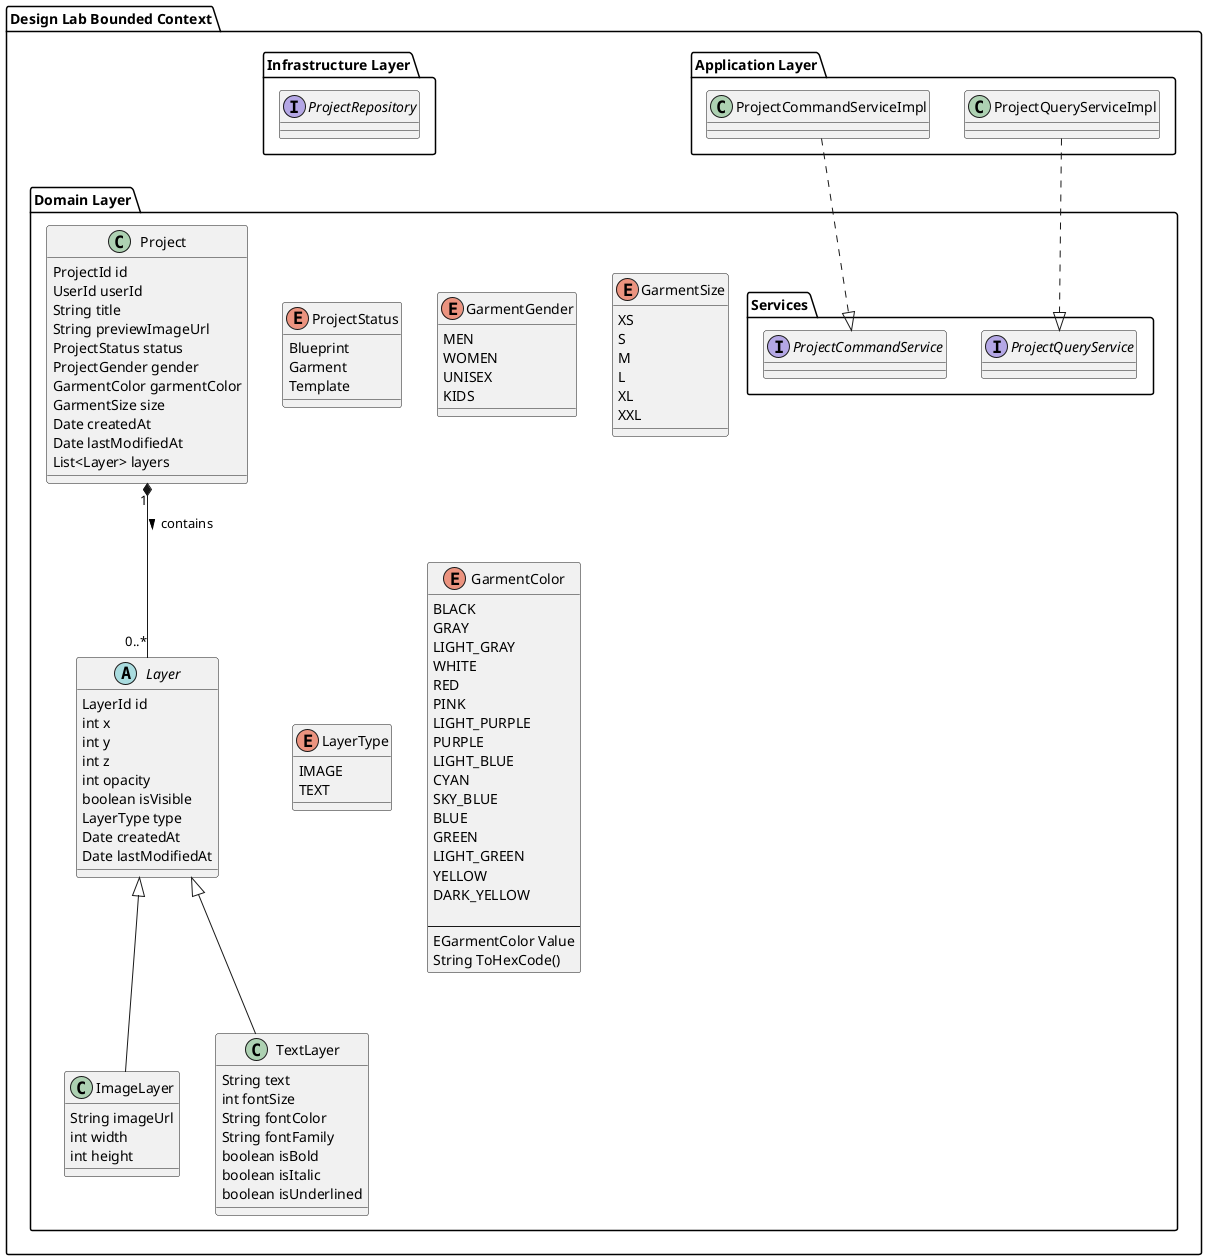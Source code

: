 @startuml

package "Design Lab Bounded Context" {

    package "Application Layer" {
        class ProjectCommandServiceImpl {
        }
        class ProjectQueryServiceImpl {
        }

    }

    package "Infrastructure Layer" {
        interface ProjectRepository {
        }
    }

    package "Domain Layer" {

        package "Services" {
            interface ProjectCommandService {
            }

            interface ProjectQueryService {
            }
        }

        enum ProjectStatus {
            Blueprint
            Garment
            Template
        }

        enum GarmentGender {
            MEN
            WOMEN
            UNISEX
            KIDS
        }

        enum GarmentSize {
            XS
            S
            M
            L
            XL
            XXL
        }

        enum LayerType {
            IMAGE
            TEXT
        }

        enum GarmentColor {
            BLACK
            GRAY
            LIGHT_GRAY
            WHITE
            RED
            PINK
            LIGHT_PURPLE
            PURPLE
            LIGHT_BLUE
            CYAN
            SKY_BLUE
            BLUE
            GREEN
            LIGHT_GREEN
            YELLOW
            DARK_YELLOW

            ---
            EGarmentColor Value
            String ToHexCode()
        }

        class "Project" {
            ProjectId id
            UserId userId
            String title
            String previewImageUrl
            ProjectStatus status
            ProjectGender gender
            GarmentColor garmentColor
            GarmentSize size
            Date createdAt
            Date lastModifiedAt
            List<Layer> layers
        }

        abstract class "Layer" {
            LayerId id
            int x
            int y
            int z
            int opacity
            boolean isVisible
            LayerType type
            Date createdAt
            Date lastModifiedAt
        }

        class "ImageLayer" extends "Layer" {
            String imageUrl
            int width
            int height
        }

        class "TextLayer" extends "Layer" {
            String text
            int fontSize
            String fontColor
            String fontFamily
            boolean isBold
            boolean isItalic
            boolean isUnderlined
        }

        Project "1" *-- "0..*" Layer : contains >
    }

    ProjectCommandServiceImpl ..|> ProjectCommandService
    ProjectQueryServiceImpl ..|> ProjectQueryService
}
@enduml
